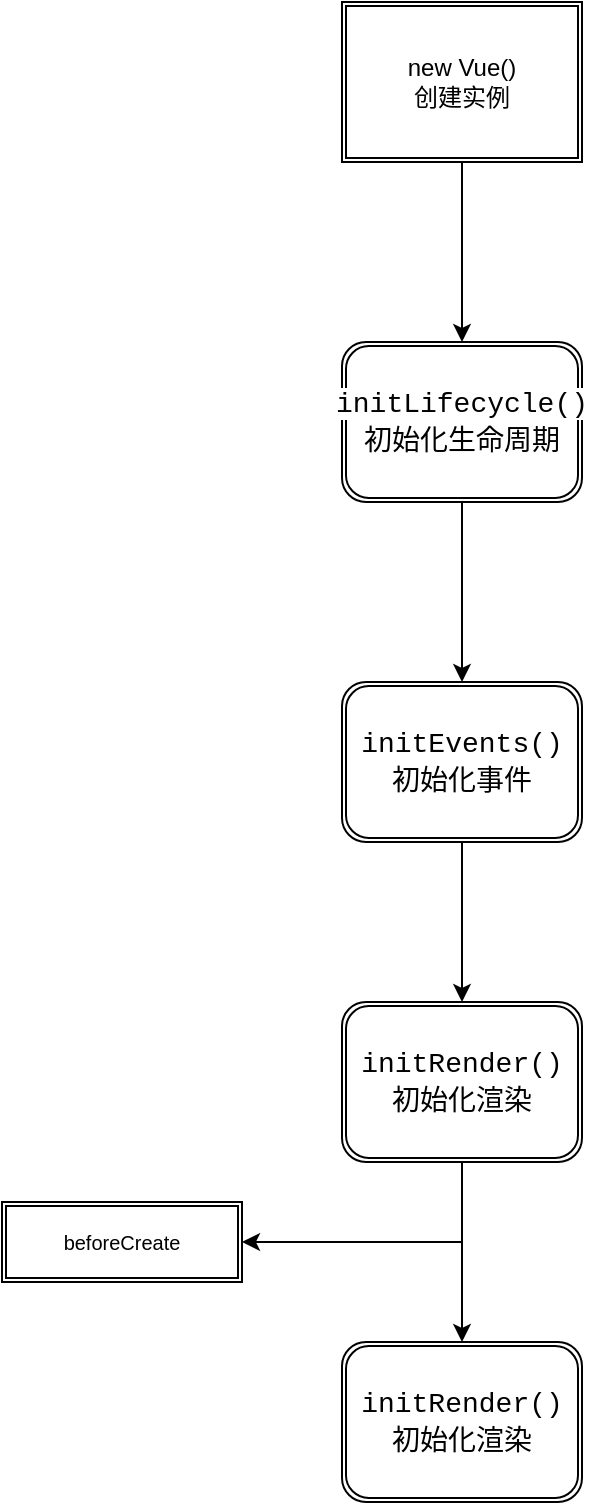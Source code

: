 <mxfile version="14.6.12" type="github">
  <diagram id="EXSK7UW9LjUbuVWIK-7f" name="Page-1">
    <mxGraphModel dx="899" dy="558" grid="1" gridSize="10" guides="1" tooltips="1" connect="1" arrows="1" fold="1" page="1" pageScale="1" pageWidth="827" pageHeight="1169" math="0" shadow="0">
      <root>
        <mxCell id="0" />
        <mxCell id="1" parent="0" />
        <mxCell id="JnirWKJu8oiId7rXM8OC-3" style="rounded=0;orthogonalLoop=1;jettySize=auto;html=1;exitX=0.5;exitY=1;exitDx=0;exitDy=0;entryX=0.5;entryY=0;entryDx=0;entryDy=0;" edge="1" parent="1" source="JnirWKJu8oiId7rXM8OC-1" target="JnirWKJu8oiId7rXM8OC-2">
          <mxGeometry relative="1" as="geometry" />
        </mxCell>
        <mxCell id="JnirWKJu8oiId7rXM8OC-1" value="new Vue()&lt;br&gt;创建实例" style="shape=ext;double=1;rounded=0;whiteSpace=wrap;html=1;" vertex="1" parent="1">
          <mxGeometry x="270" y="90" width="120" height="80" as="geometry" />
        </mxCell>
        <mxCell id="JnirWKJu8oiId7rXM8OC-5" style="edgeStyle=none;rounded=0;orthogonalLoop=1;jettySize=auto;html=1;exitX=0.5;exitY=1;exitDx=0;exitDy=0;entryX=0.5;entryY=0;entryDx=0;entryDy=0;" edge="1" parent="1" source="JnirWKJu8oiId7rXM8OC-2" target="JnirWKJu8oiId7rXM8OC-4">
          <mxGeometry relative="1" as="geometry" />
        </mxCell>
        <mxCell id="JnirWKJu8oiId7rXM8OC-2" value="&lt;div style=&quot;font-family: &amp;#34;consolas&amp;#34; , &amp;#34;courier new&amp;#34; , monospace ; font-size: 14px ; line-height: 19px&quot;&gt;&lt;font style=&quot;background-color: rgb(255 , 255 , 255)&quot;&gt;initLifecycle()&lt;/font&gt;&lt;/div&gt;&lt;div style=&quot;font-family: &amp;#34;consolas&amp;#34; , &amp;#34;courier new&amp;#34; , monospace ; font-size: 14px ; line-height: 19px&quot;&gt;&lt;font style=&quot;background-color: rgb(255 , 255 , 255)&quot;&gt;初始化生命周期&lt;/font&gt;&lt;/div&gt;" style="shape=ext;double=1;rounded=1;whiteSpace=wrap;html=1;" vertex="1" parent="1">
          <mxGeometry x="270" y="260" width="120" height="80" as="geometry" />
        </mxCell>
        <mxCell id="JnirWKJu8oiId7rXM8OC-7" style="edgeStyle=none;rounded=0;orthogonalLoop=1;jettySize=auto;html=1;exitX=0.5;exitY=1;exitDx=0;exitDy=0;" edge="1" parent="1" source="JnirWKJu8oiId7rXM8OC-4" target="JnirWKJu8oiId7rXM8OC-6">
          <mxGeometry relative="1" as="geometry" />
        </mxCell>
        <mxCell id="JnirWKJu8oiId7rXM8OC-4" value="&lt;div style=&quot;font-family: &amp;#34;consolas&amp;#34; , &amp;#34;courier new&amp;#34; , monospace ; font-size: 14px ; line-height: 19px&quot;&gt;&lt;font style=&quot;background-color: rgb(255 , 255 , 255)&quot;&gt;initEvents()&lt;/font&gt;&lt;/div&gt;&lt;div style=&quot;font-family: &amp;#34;consolas&amp;#34; , &amp;#34;courier new&amp;#34; , monospace ; font-size: 14px ; line-height: 19px&quot;&gt;&lt;font style=&quot;background-color: rgb(255 , 255 , 255)&quot;&gt;初始化事件&lt;/font&gt;&lt;/div&gt;" style="shape=ext;double=1;rounded=1;whiteSpace=wrap;html=1;" vertex="1" parent="1">
          <mxGeometry x="270" y="430" width="120" height="80" as="geometry" />
        </mxCell>
        <mxCell id="JnirWKJu8oiId7rXM8OC-9" style="edgeStyle=none;rounded=0;orthogonalLoop=1;jettySize=auto;html=1;exitX=0.5;exitY=1;exitDx=0;exitDy=0;entryX=0.5;entryY=0;entryDx=0;entryDy=0;" edge="1" parent="1" source="JnirWKJu8oiId7rXM8OC-6" target="JnirWKJu8oiId7rXM8OC-8">
          <mxGeometry relative="1" as="geometry" />
        </mxCell>
        <mxCell id="JnirWKJu8oiId7rXM8OC-6" value="&lt;div style=&quot;font-family: &amp;#34;consolas&amp;#34; , &amp;#34;courier new&amp;#34; , monospace ; font-size: 14px ; line-height: 19px&quot;&gt;&lt;font style=&quot;background-color: rgb(255 , 255 , 255)&quot;&gt;initRender()&lt;/font&gt;&lt;/div&gt;&lt;div style=&quot;font-family: &amp;#34;consolas&amp;#34; , &amp;#34;courier new&amp;#34; , monospace ; font-size: 14px ; line-height: 19px&quot;&gt;&lt;font style=&quot;background-color: rgb(255 , 255 , 255)&quot;&gt;初始化渲染&lt;/font&gt;&lt;/div&gt;" style="shape=ext;double=1;rounded=1;whiteSpace=wrap;html=1;" vertex="1" parent="1">
          <mxGeometry x="270" y="590" width="120" height="80" as="geometry" />
        </mxCell>
        <mxCell id="JnirWKJu8oiId7rXM8OC-8" value="&lt;div style=&quot;font-family: &amp;#34;consolas&amp;#34; , &amp;#34;courier new&amp;#34; , monospace ; font-size: 14px ; line-height: 19px&quot;&gt;&lt;font style=&quot;background-color: rgb(255 , 255 , 255)&quot;&gt;initRender()&lt;/font&gt;&lt;/div&gt;&lt;div style=&quot;font-family: &amp;#34;consolas&amp;#34; , &amp;#34;courier new&amp;#34; , monospace ; font-size: 14px ; line-height: 19px&quot;&gt;&lt;font style=&quot;background-color: rgb(255 , 255 , 255)&quot;&gt;初始化渲染&lt;/font&gt;&lt;/div&gt;" style="shape=ext;double=1;rounded=1;whiteSpace=wrap;html=1;" vertex="1" parent="1">
          <mxGeometry x="270" y="760" width="120" height="80" as="geometry" />
        </mxCell>
        <mxCell id="JnirWKJu8oiId7rXM8OC-10" value="" style="endArrow=classic;html=1;" edge="1" parent="1">
          <mxGeometry width="50" height="50" relative="1" as="geometry">
            <mxPoint x="330" y="710" as="sourcePoint" />
            <mxPoint x="220" y="710" as="targetPoint" />
          </mxGeometry>
        </mxCell>
        <mxCell id="JnirWKJu8oiId7rXM8OC-12" value="&lt;font size=&quot;1&quot;&gt;beforeCreate&lt;/font&gt;" style="shape=ext;double=1;rounded=0;whiteSpace=wrap;html=1;strokeColor=#000000;" vertex="1" parent="1">
          <mxGeometry x="100" y="690" width="120" height="40" as="geometry" />
        </mxCell>
      </root>
    </mxGraphModel>
  </diagram>
</mxfile>
